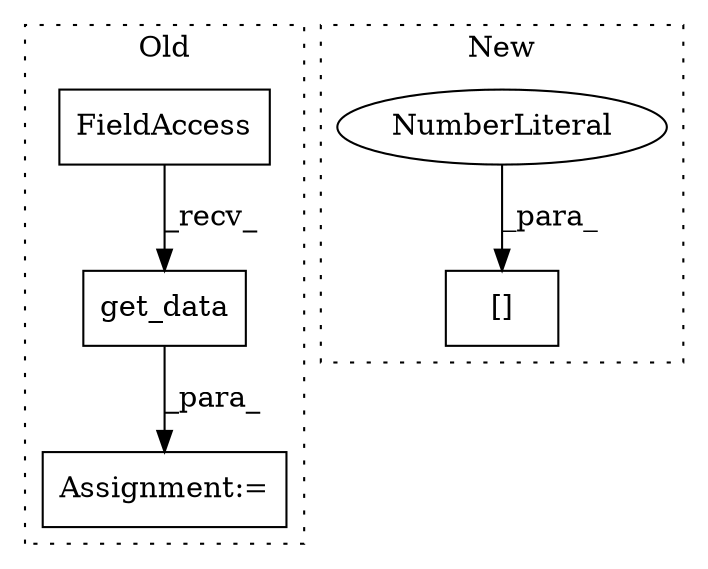 digraph G {
subgraph cluster0 {
1 [label="get_data" a="32" s="2484" l="10" shape="box"];
4 [label="Assignment:=" a="7" s="2455" l="2" shape="box"];
5 [label="FieldAccess" a="22" s="2466" l="17" shape="box"];
label = "Old";
style="dotted";
}
subgraph cluster1 {
2 [label="[]" a="2" s="2406,2413" l="6,1" shape="box"];
3 [label="NumberLiteral" a="34" s="2412" l="1" shape="ellipse"];
label = "New";
style="dotted";
}
1 -> 4 [label="_para_"];
3 -> 2 [label="_para_"];
5 -> 1 [label="_recv_"];
}